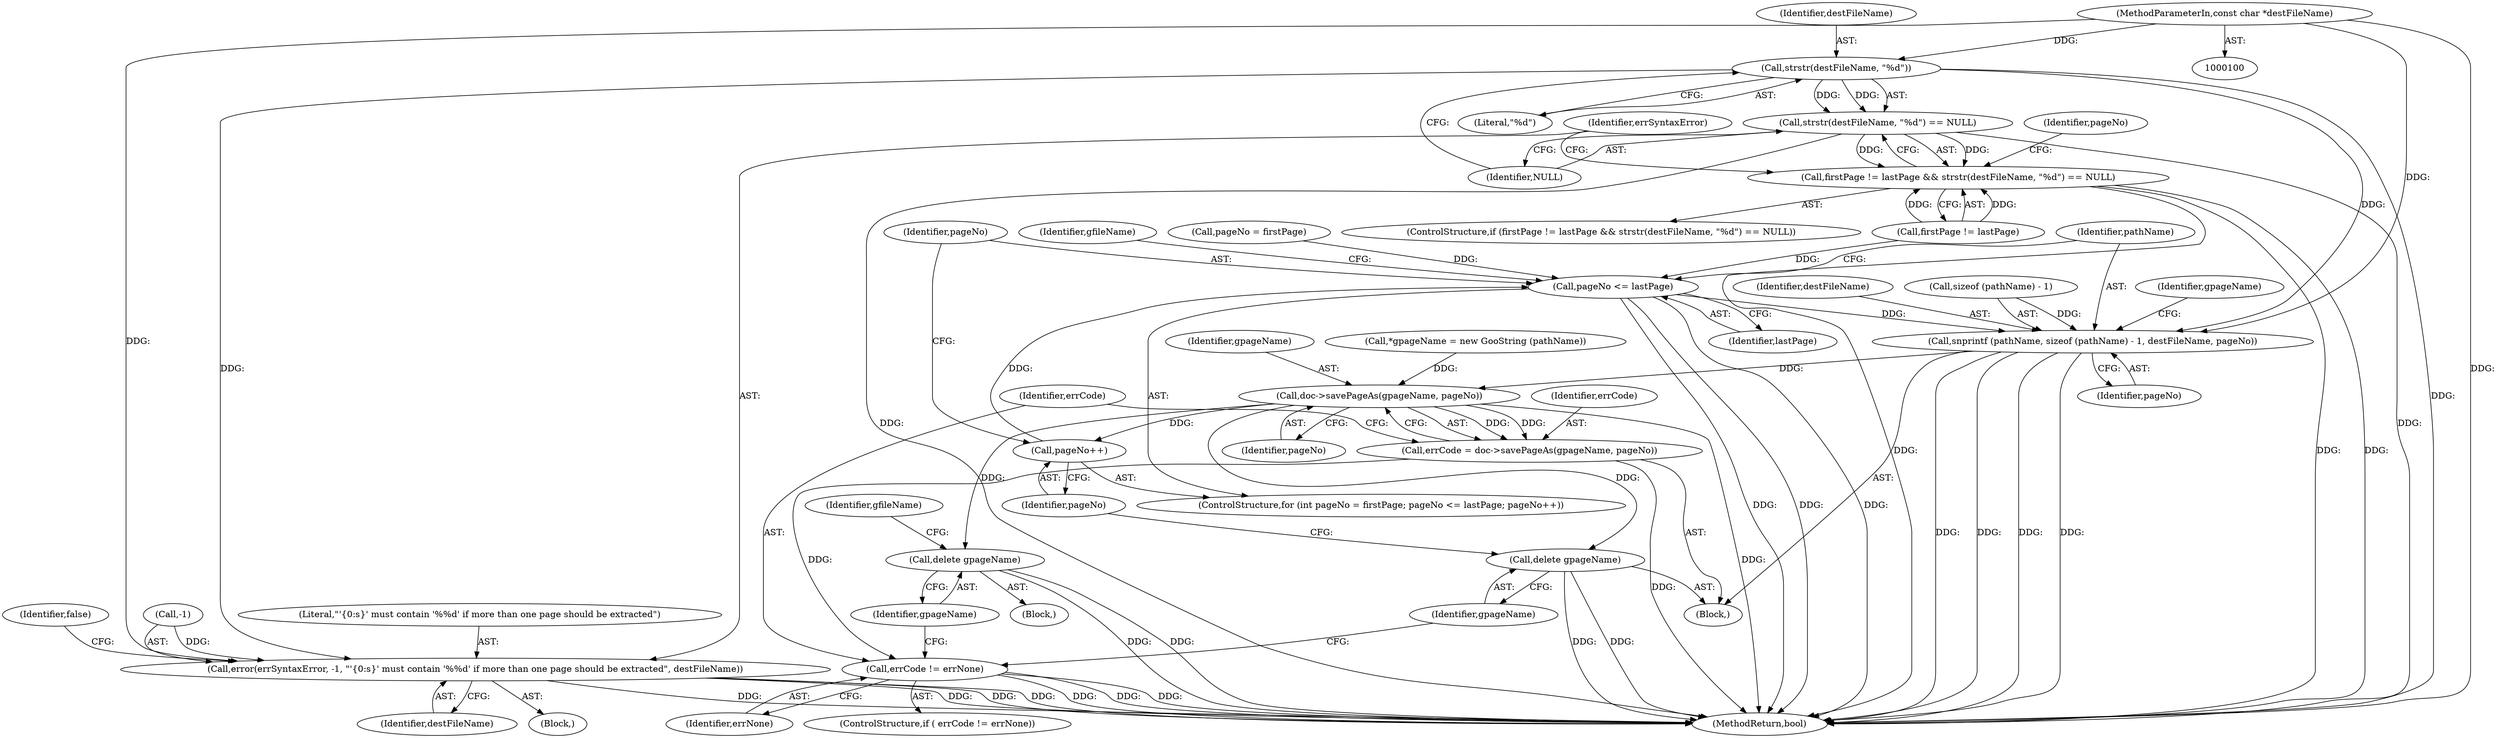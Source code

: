 digraph "0_poppler_b8682d868ddf7f741e93b791588af0932893f95c@API" {
"1000162" [label="(Call,strstr(destFileName, \"%d\"))"];
"1000102" [label="(MethodParameterIn,const char *destFileName)"];
"1000161" [label="(Call,strstr(destFileName, \"%d\") == NULL)"];
"1000157" [label="(Call,firstPage != lastPage && strstr(destFileName, \"%d\") == NULL)"];
"1000167" [label="(Call,error(errSyntaxError, -1, \"'{0:s}' must contain '%%d' if more than one page should be extracted\", destFileName))"];
"1000186" [label="(Call,snprintf (pathName, sizeof (pathName) - 1, destFileName, pageNo))"];
"1000202" [label="(Call,doc->savePageAs(gpageName, pageNo))"];
"1000183" [label="(Call,pageNo++)"];
"1000180" [label="(Call,pageNo <= lastPage)"];
"1000200" [label="(Call,errCode = doc->savePageAs(gpageName, pageNo))"];
"1000206" [label="(Call,errCode != errNone)"];
"1000210" [label="(Call,delete gpageName)"];
"1000216" [label="(Call,delete gpageName)"];
"1000193" [label="(Identifier,pageNo)"];
"1000219" [label="(Identifier,gfileName)"];
"1000217" [label="(Identifier,gpageName)"];
"1000183" [label="(Call,pageNo++)"];
"1000213" [label="(Identifier,gfileName)"];
"1000175" [label="(ControlStructure,for (int pageNo = firstPage; pageNo <= lastPage; pageNo++))"];
"1000211" [label="(Identifier,gpageName)"];
"1000161" [label="(Call,strstr(destFileName, \"%d\") == NULL)"];
"1000158" [label="(Call,firstPage != lastPage)"];
"1000200" [label="(Call,errCode = doc->savePageAs(gpageName, pageNo))"];
"1000165" [label="(Identifier,NULL)"];
"1000207" [label="(Identifier,errCode)"];
"1000163" [label="(Identifier,destFileName)"];
"1000202" [label="(Call,doc->savePageAs(gpageName, pageNo))"];
"1000169" [label="(Call,-1)"];
"1000216" [label="(Call,delete gpageName)"];
"1000208" [label="(Identifier,errNone)"];
"1000172" [label="(Identifier,destFileName)"];
"1000162" [label="(Call,strstr(destFileName, \"%d\"))"];
"1000203" [label="(Identifier,gpageName)"];
"1000167" [label="(Call,error(errSyntaxError, -1, \"'{0:s}' must contain '%%d' if more than one page should be extracted\", destFileName))"];
"1000156" [label="(ControlStructure,if (firstPage != lastPage && strstr(destFileName, \"%d\") == NULL))"];
"1000201" [label="(Identifier,errCode)"];
"1000157" [label="(Call,firstPage != lastPage && strstr(destFileName, \"%d\") == NULL)"];
"1000180" [label="(Call,pageNo <= lastPage)"];
"1000210" [label="(Call,delete gpageName)"];
"1000171" [label="(Literal,\"'{0:s}' must contain '%%d' if more than one page should be extracted\")"];
"1000102" [label="(MethodParameterIn,const char *destFileName)"];
"1000206" [label="(Call,errCode != errNone)"];
"1000186" [label="(Call,snprintf (pathName, sizeof (pathName) - 1, destFileName, pageNo))"];
"1000185" [label="(Block,)"];
"1000174" [label="(Identifier,false)"];
"1000168" [label="(Identifier,errSyntaxError)"];
"1000166" [label="(Block,)"];
"1000222" [label="(MethodReturn,bool)"];
"1000181" [label="(Identifier,pageNo)"];
"1000209" [label="(Block,)"];
"1000187" [label="(Identifier,pathName)"];
"1000188" [label="(Call,sizeof (pathName) - 1)"];
"1000192" [label="(Identifier,destFileName)"];
"1000196" [label="(Identifier,gpageName)"];
"1000184" [label="(Identifier,pageNo)"];
"1000178" [label="(Identifier,pageNo)"];
"1000177" [label="(Call,pageNo = firstPage)"];
"1000164" [label="(Literal,\"%d\")"];
"1000204" [label="(Identifier,pageNo)"];
"1000205" [label="(ControlStructure,if ( errCode != errNone))"];
"1000182" [label="(Identifier,lastPage)"];
"1000195" [label="(Call,*gpageName = new GooString (pathName))"];
"1000162" -> "1000161"  [label="AST: "];
"1000162" -> "1000164"  [label="CFG: "];
"1000163" -> "1000162"  [label="AST: "];
"1000164" -> "1000162"  [label="AST: "];
"1000165" -> "1000162"  [label="CFG: "];
"1000162" -> "1000222"  [label="DDG: "];
"1000162" -> "1000161"  [label="DDG: "];
"1000162" -> "1000161"  [label="DDG: "];
"1000102" -> "1000162"  [label="DDG: "];
"1000162" -> "1000167"  [label="DDG: "];
"1000162" -> "1000186"  [label="DDG: "];
"1000102" -> "1000100"  [label="AST: "];
"1000102" -> "1000222"  [label="DDG: "];
"1000102" -> "1000167"  [label="DDG: "];
"1000102" -> "1000186"  [label="DDG: "];
"1000161" -> "1000157"  [label="AST: "];
"1000161" -> "1000165"  [label="CFG: "];
"1000165" -> "1000161"  [label="AST: "];
"1000157" -> "1000161"  [label="CFG: "];
"1000161" -> "1000222"  [label="DDG: "];
"1000161" -> "1000222"  [label="DDG: "];
"1000161" -> "1000157"  [label="DDG: "];
"1000161" -> "1000157"  [label="DDG: "];
"1000157" -> "1000156"  [label="AST: "];
"1000157" -> "1000158"  [label="CFG: "];
"1000158" -> "1000157"  [label="AST: "];
"1000168" -> "1000157"  [label="CFG: "];
"1000178" -> "1000157"  [label="CFG: "];
"1000157" -> "1000222"  [label="DDG: "];
"1000157" -> "1000222"  [label="DDG: "];
"1000157" -> "1000222"  [label="DDG: "];
"1000158" -> "1000157"  [label="DDG: "];
"1000158" -> "1000157"  [label="DDG: "];
"1000167" -> "1000166"  [label="AST: "];
"1000167" -> "1000172"  [label="CFG: "];
"1000168" -> "1000167"  [label="AST: "];
"1000169" -> "1000167"  [label="AST: "];
"1000171" -> "1000167"  [label="AST: "];
"1000172" -> "1000167"  [label="AST: "];
"1000174" -> "1000167"  [label="CFG: "];
"1000167" -> "1000222"  [label="DDG: "];
"1000167" -> "1000222"  [label="DDG: "];
"1000167" -> "1000222"  [label="DDG: "];
"1000167" -> "1000222"  [label="DDG: "];
"1000169" -> "1000167"  [label="DDG: "];
"1000186" -> "1000185"  [label="AST: "];
"1000186" -> "1000193"  [label="CFG: "];
"1000187" -> "1000186"  [label="AST: "];
"1000188" -> "1000186"  [label="AST: "];
"1000192" -> "1000186"  [label="AST: "];
"1000193" -> "1000186"  [label="AST: "];
"1000196" -> "1000186"  [label="CFG: "];
"1000186" -> "1000222"  [label="DDG: "];
"1000186" -> "1000222"  [label="DDG: "];
"1000186" -> "1000222"  [label="DDG: "];
"1000186" -> "1000222"  [label="DDG: "];
"1000188" -> "1000186"  [label="DDG: "];
"1000180" -> "1000186"  [label="DDG: "];
"1000186" -> "1000202"  [label="DDG: "];
"1000202" -> "1000200"  [label="AST: "];
"1000202" -> "1000204"  [label="CFG: "];
"1000203" -> "1000202"  [label="AST: "];
"1000204" -> "1000202"  [label="AST: "];
"1000200" -> "1000202"  [label="CFG: "];
"1000202" -> "1000222"  [label="DDG: "];
"1000202" -> "1000183"  [label="DDG: "];
"1000202" -> "1000200"  [label="DDG: "];
"1000202" -> "1000200"  [label="DDG: "];
"1000195" -> "1000202"  [label="DDG: "];
"1000202" -> "1000210"  [label="DDG: "];
"1000202" -> "1000216"  [label="DDG: "];
"1000183" -> "1000175"  [label="AST: "];
"1000183" -> "1000184"  [label="CFG: "];
"1000184" -> "1000183"  [label="AST: "];
"1000181" -> "1000183"  [label="CFG: "];
"1000183" -> "1000180"  [label="DDG: "];
"1000180" -> "1000175"  [label="AST: "];
"1000180" -> "1000182"  [label="CFG: "];
"1000181" -> "1000180"  [label="AST: "];
"1000182" -> "1000180"  [label="AST: "];
"1000187" -> "1000180"  [label="CFG: "];
"1000219" -> "1000180"  [label="CFG: "];
"1000180" -> "1000222"  [label="DDG: "];
"1000180" -> "1000222"  [label="DDG: "];
"1000180" -> "1000222"  [label="DDG: "];
"1000177" -> "1000180"  [label="DDG: "];
"1000158" -> "1000180"  [label="DDG: "];
"1000200" -> "1000185"  [label="AST: "];
"1000201" -> "1000200"  [label="AST: "];
"1000207" -> "1000200"  [label="CFG: "];
"1000200" -> "1000222"  [label="DDG: "];
"1000200" -> "1000206"  [label="DDG: "];
"1000206" -> "1000205"  [label="AST: "];
"1000206" -> "1000208"  [label="CFG: "];
"1000207" -> "1000206"  [label="AST: "];
"1000208" -> "1000206"  [label="AST: "];
"1000211" -> "1000206"  [label="CFG: "];
"1000217" -> "1000206"  [label="CFG: "];
"1000206" -> "1000222"  [label="DDG: "];
"1000206" -> "1000222"  [label="DDG: "];
"1000206" -> "1000222"  [label="DDG: "];
"1000210" -> "1000209"  [label="AST: "];
"1000210" -> "1000211"  [label="CFG: "];
"1000211" -> "1000210"  [label="AST: "];
"1000213" -> "1000210"  [label="CFG: "];
"1000210" -> "1000222"  [label="DDG: "];
"1000210" -> "1000222"  [label="DDG: "];
"1000216" -> "1000185"  [label="AST: "];
"1000216" -> "1000217"  [label="CFG: "];
"1000217" -> "1000216"  [label="AST: "];
"1000184" -> "1000216"  [label="CFG: "];
"1000216" -> "1000222"  [label="DDG: "];
"1000216" -> "1000222"  [label="DDG: "];
}
